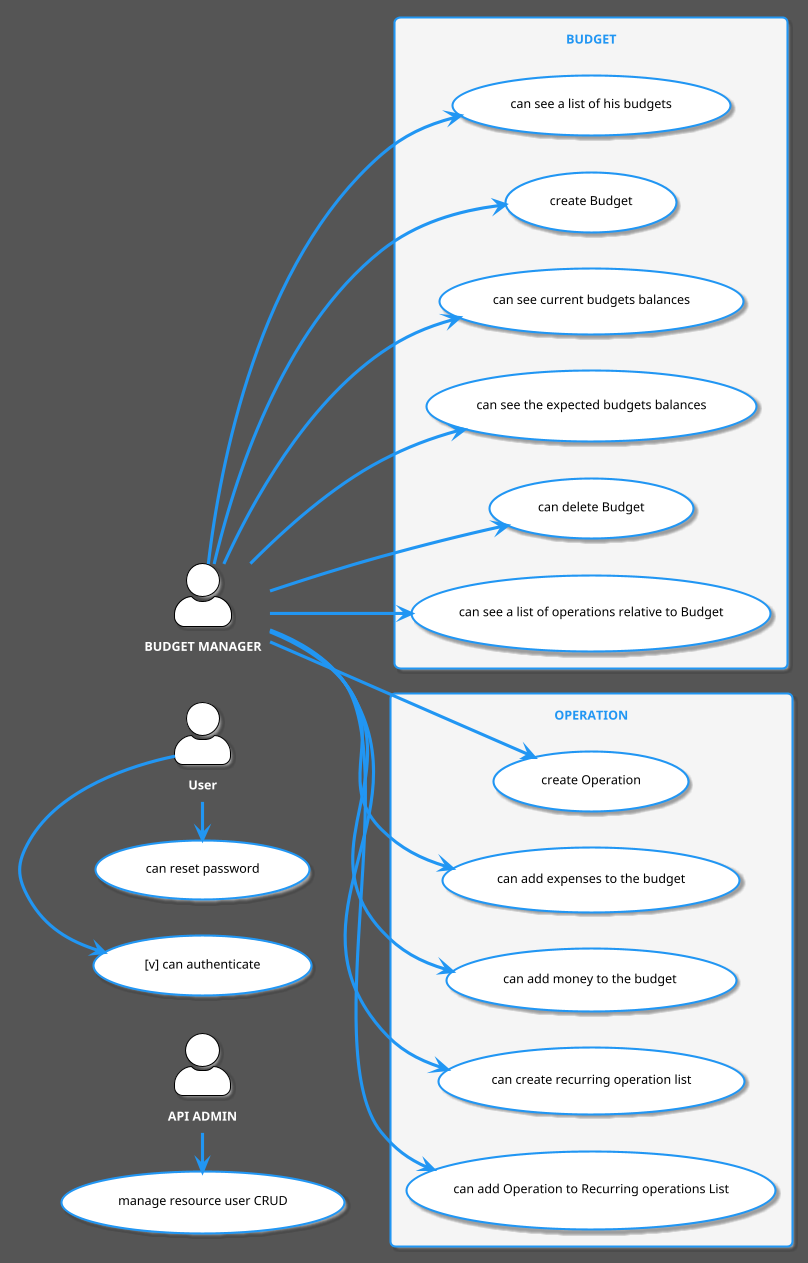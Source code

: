 @startuml
!theme materia
skinparam actorStyle awesome
skinparam roundcorner 10
skinparam BackgroundColor #555555
skinparam usecase{
    BackgroundColor white
    FontColor black
}
skinparam Actor{
    BackgroundColor white
    BorderColor black
    FontColor white
    FontStyle bold
}
skinparam rectangle{
    BackgroundColor WhiteSmoke
}
left to right direction
'----------------------------------------------

actor :User: as U
actor :API ADMIN: as ADM
actor :BUDGET MANAGER: as BM

ADM -> (manage resource user CRUD)

U -> ([v] can authenticate)
U -> (can reset password)



rectangle BUDGET{
    BM --> (can see a list of his budgets)
    BM --> (create Budget)
    BM --> (can see current budgets balances)
    BM --> (can see the expected budgets balances)
    BM --> (can delete Budget)
    BM --> (can see a list of operations relative to Budget)
}
rectangle OPERATION{
 BM --> (create Operation)
 BM --> (can add expenses to the budget)
 BM --> (can add money to the budget )
 BM --> (can create recurring operation list)
 BM --> (can add Operation to Recurring operations List)
}


@enduml
